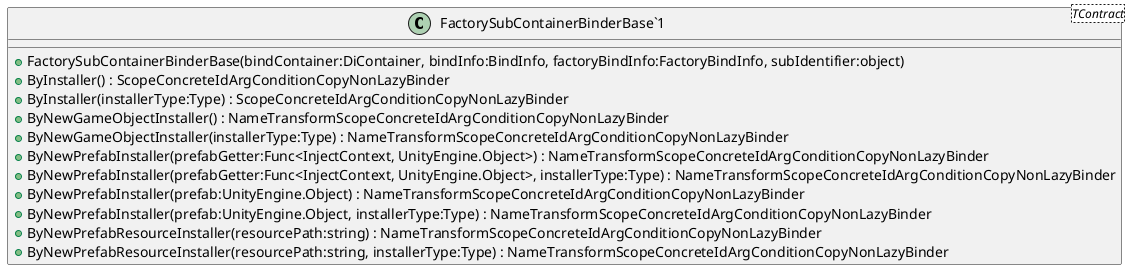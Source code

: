 @startuml
class "FactorySubContainerBinderBase`1"<TContract> {
    + FactorySubContainerBinderBase(bindContainer:DiContainer, bindInfo:BindInfo, factoryBindInfo:FactoryBindInfo, subIdentifier:object)
    + ByInstaller() : ScopeConcreteIdArgConditionCopyNonLazyBinder
    + ByInstaller(installerType:Type) : ScopeConcreteIdArgConditionCopyNonLazyBinder
    + ByNewGameObjectInstaller() : NameTransformScopeConcreteIdArgConditionCopyNonLazyBinder
    + ByNewGameObjectInstaller(installerType:Type) : NameTransformScopeConcreteIdArgConditionCopyNonLazyBinder
    + ByNewPrefabInstaller(prefabGetter:Func<InjectContext, UnityEngine.Object>) : NameTransformScopeConcreteIdArgConditionCopyNonLazyBinder
    + ByNewPrefabInstaller(prefabGetter:Func<InjectContext, UnityEngine.Object>, installerType:Type) : NameTransformScopeConcreteIdArgConditionCopyNonLazyBinder
    + ByNewPrefabInstaller(prefab:UnityEngine.Object) : NameTransformScopeConcreteIdArgConditionCopyNonLazyBinder
    + ByNewPrefabInstaller(prefab:UnityEngine.Object, installerType:Type) : NameTransformScopeConcreteIdArgConditionCopyNonLazyBinder
    + ByNewPrefabResourceInstaller(resourcePath:string) : NameTransformScopeConcreteIdArgConditionCopyNonLazyBinder
    + ByNewPrefabResourceInstaller(resourcePath:string, installerType:Type) : NameTransformScopeConcreteIdArgConditionCopyNonLazyBinder
}
@enduml
